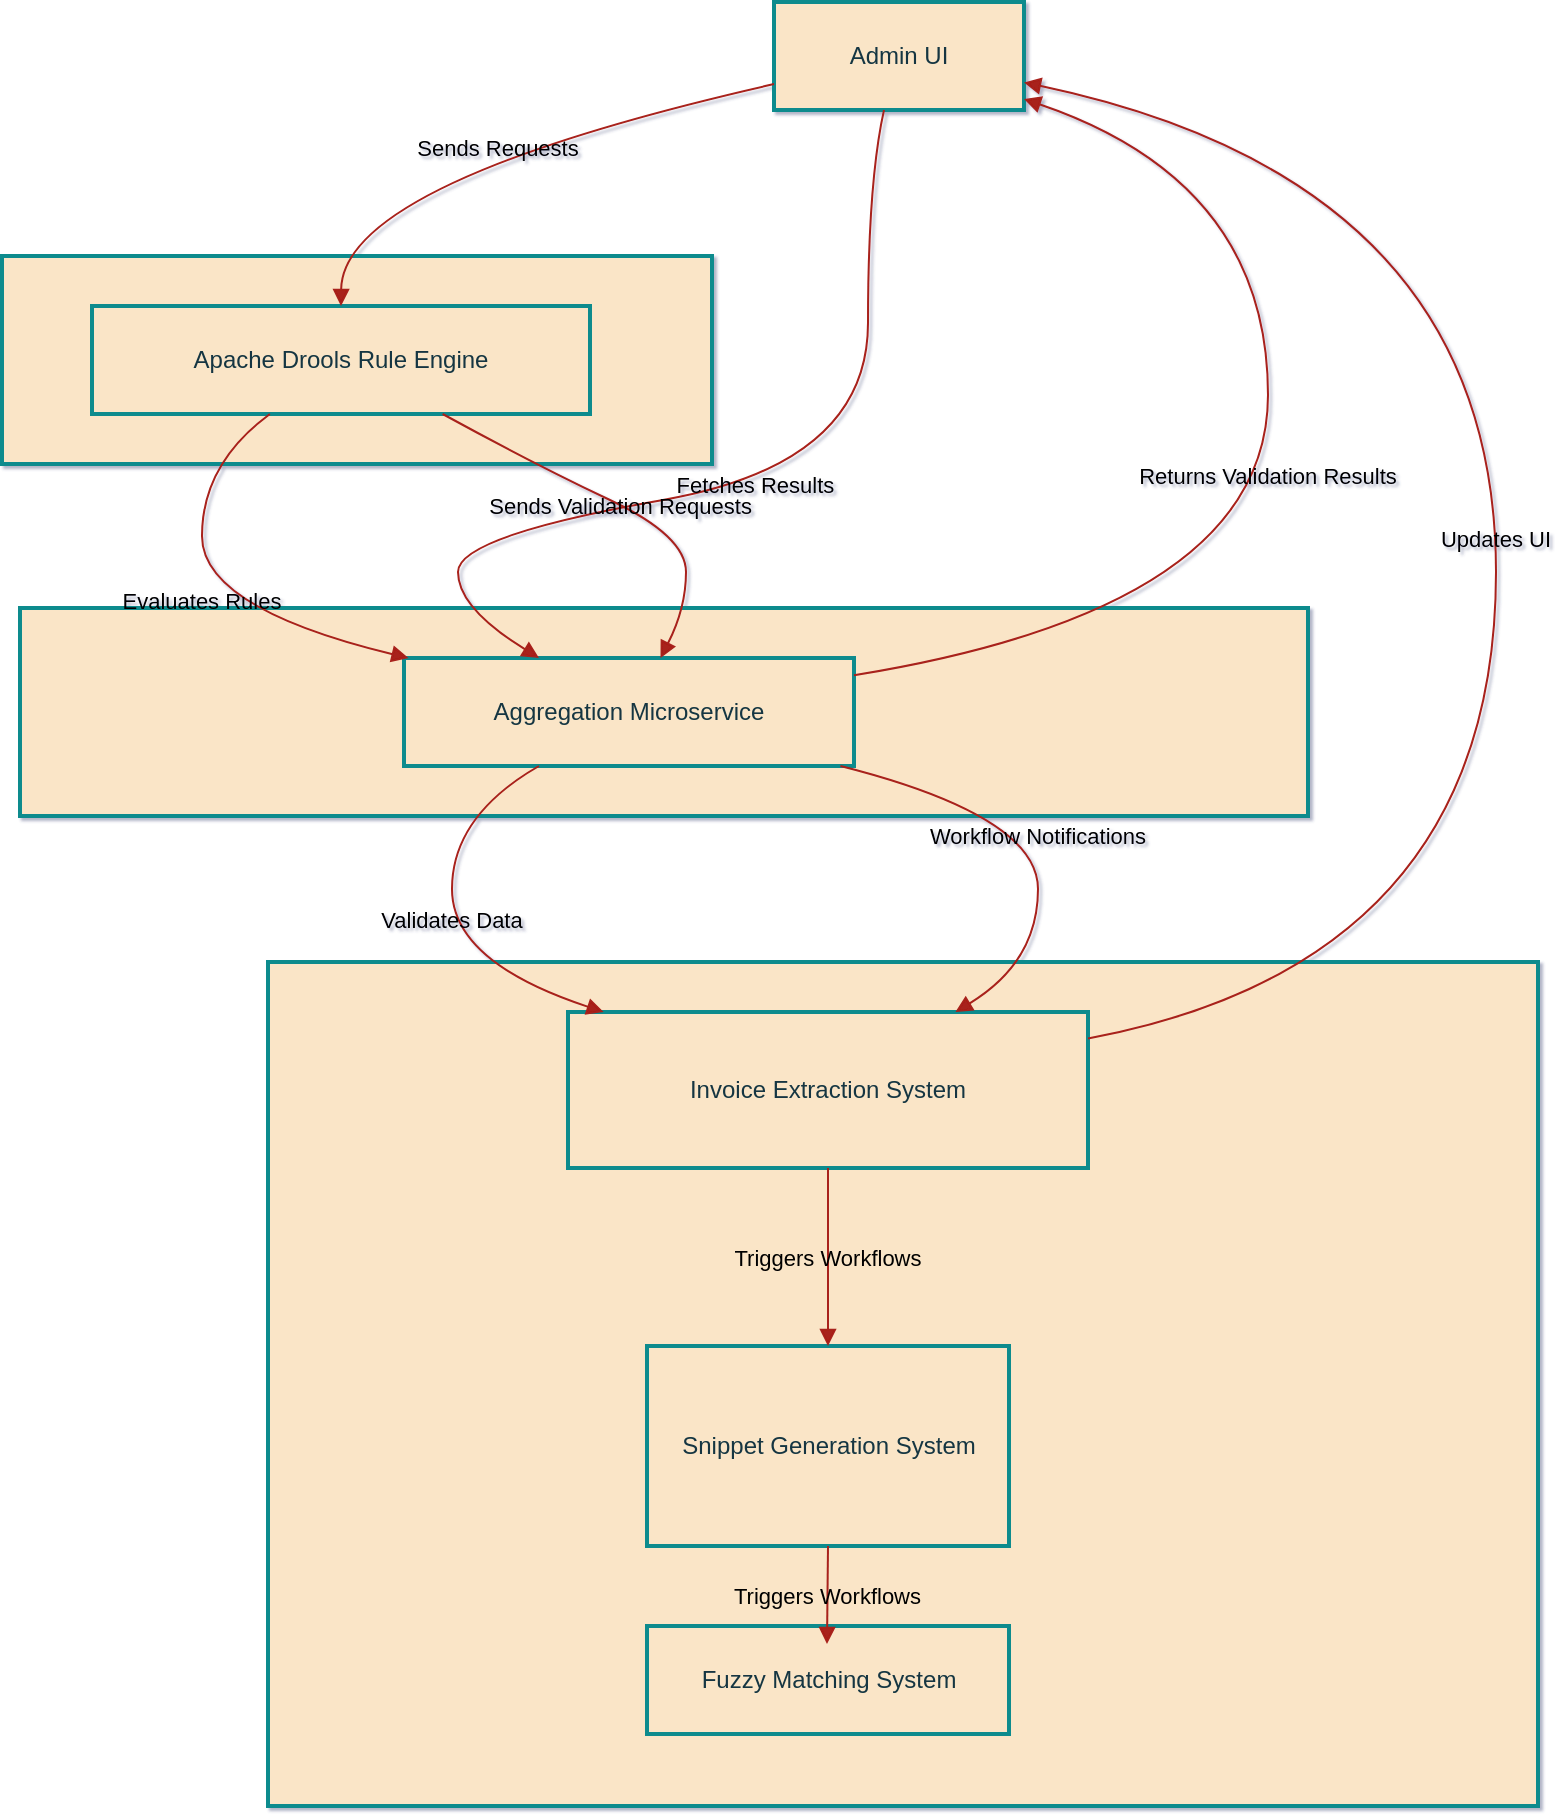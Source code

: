 <mxfile version="28.0.4">
  <diagram name="Page-1" id="iA-MPZZufN237MOkfEqP">
    <mxGraphModel dx="1018" dy="655" grid="1" gridSize="10" guides="1" tooltips="1" connect="1" arrows="1" fold="1" page="1" pageScale="1" pageWidth="827" pageHeight="1169" background="#ffffff" math="0" shadow="1">
      <root>
        <mxCell id="0" />
        <mxCell id="1" parent="0" />
        <mxCell id="2" value="" style="whiteSpace=wrap;strokeWidth=2;labelBackgroundColor=none;fillColor=#FAE5C7;strokeColor=#0F8B8D;fontColor=#143642;" parent="1" vertex="1">
          <mxGeometry x="141" y="488" width="635" height="422" as="geometry" />
        </mxCell>
        <mxCell id="3" value="Microservices" style="whiteSpace=wrap;strokeWidth=2;labelBackgroundColor=none;fillColor=#FAE5C7;strokeColor=#0F8B8D;fontColor=#143642;" parent="1" vertex="1">
          <mxGeometry x="17" y="311" width="644" height="104" as="geometry" />
        </mxCell>
        <mxCell id="4" value="Rule Engine" style="whiteSpace=wrap;strokeWidth=2;labelBackgroundColor=none;fillColor=#FAE5C7;strokeColor=#0F8B8D;fontColor=#143642;" parent="1" vertex="1">
          <mxGeometry x="8" y="135" width="355" height="104" as="geometry" />
        </mxCell>
        <mxCell id="5" value="Admin UI" style="whiteSpace=wrap;strokeWidth=2;labelBackgroundColor=none;fillColor=#FAE5C7;strokeColor=#0F8B8D;fontColor=#143642;" parent="1" vertex="1">
          <mxGeometry x="394" y="8" width="125" height="54" as="geometry" />
        </mxCell>
        <mxCell id="6" value="Apache Drools Rule Engine" style="whiteSpace=wrap;strokeWidth=2;labelBackgroundColor=none;fillColor=#FAE5C7;strokeColor=#0F8B8D;fontColor=#143642;" parent="1" vertex="1">
          <mxGeometry x="53" y="160" width="249" height="54" as="geometry" />
        </mxCell>
        <mxCell id="7" value="Aggregation Microservice" style="whiteSpace=wrap;strokeWidth=2;labelBackgroundColor=none;fillColor=#FAE5C7;strokeColor=#0F8B8D;fontColor=#143642;" parent="1" vertex="1">
          <mxGeometry x="209" y="336" width="225" height="54" as="geometry" />
        </mxCell>
        <mxCell id="8" value="Invoice Extraction System" style="whiteSpace=wrap;strokeWidth=2;labelBackgroundColor=none;fillColor=#FAE5C7;strokeColor=#0F8B8D;fontColor=#143642;" parent="1" vertex="1">
          <mxGeometry x="291" y="513" width="260" height="78" as="geometry" />
        </mxCell>
        <mxCell id="9" value="Snippet Generation System" style="whiteSpace=wrap;strokeWidth=2;labelBackgroundColor=none;fillColor=#FAE5C7;strokeColor=#0F8B8D;fontColor=#143642;" parent="1" vertex="1">
          <mxGeometry x="330.5" y="680" width="181" height="100" as="geometry" />
        </mxCell>
        <mxCell id="10" value="Sends Requests" style="curved=1;startArrow=none;endArrow=block;exitX=0;exitY=0.76;entryX=0.5;entryY=-0.01;labelBackgroundColor=none;strokeColor=#A8201A;fontColor=default;" parent="1" source="5" target="6" edge="1">
          <mxGeometry relative="1" as="geometry">
            <Array as="points">
              <mxPoint x="178" y="98" />
            </Array>
          </mxGeometry>
        </mxCell>
        <mxCell id="11" value="Evaluates Rules" style="curved=1;startArrow=none;endArrow=block;exitX=0.36;exitY=0.99;entryX=0.01;entryY=0;labelBackgroundColor=none;strokeColor=#A8201A;fontColor=default;" parent="1" source="6" target="7" edge="1">
          <mxGeometry relative="1" as="geometry">
            <Array as="points">
              <mxPoint x="108" y="239" />
              <mxPoint x="108" y="311" />
            </Array>
          </mxGeometry>
        </mxCell>
        <mxCell id="12" value="Validates Data" style="curved=1;startArrow=none;endArrow=block;exitX=0.3;exitY=1;entryX=0.06;entryY=-0.01;labelBackgroundColor=none;strokeColor=#A8201A;fontColor=default;" parent="1" source="7" target="8" edge="1">
          <mxGeometry relative="1" as="geometry">
            <Array as="points">
              <mxPoint x="233" y="415" />
              <mxPoint x="233" y="488" />
            </Array>
          </mxGeometry>
        </mxCell>
        <mxCell id="13" value="Triggers Workflows" style="curved=1;startArrow=none;endArrow=block;exitX=0.5;exitY=0.99;entryX=0.5;entryY=0;labelBackgroundColor=none;strokeColor=#A8201A;fontColor=default;" parent="1" source="8" target="9" edge="1">
          <mxGeometry relative="1" as="geometry">
            <Array as="points" />
          </mxGeometry>
        </mxCell>
        <mxCell id="14" value="Fetches Results" style="curved=1;startArrow=none;endArrow=block;exitX=0.44;exitY=1;entryX=0.3;entryY=0;labelBackgroundColor=none;strokeColor=#A8201A;fontColor=default;" parent="1" source="5" target="7" edge="1">
          <mxGeometry relative="1" as="geometry">
            <Array as="points">
              <mxPoint x="441" y="98" />
              <mxPoint x="441" y="239" />
              <mxPoint x="236" y="275" />
              <mxPoint x="236" y="311" />
            </Array>
          </mxGeometry>
        </mxCell>
        <mxCell id="15" value="Returns Validation Results" style="curved=1;startArrow=none;endArrow=block;exitX=1;exitY=0.16;entryX=0.99;entryY=0.89;labelBackgroundColor=none;strokeColor=#A8201A;fontColor=default;" parent="1" source="7" target="5" edge="1">
          <mxGeometry relative="1" as="geometry">
            <Array as="points">
              <mxPoint x="641" y="311" />
              <mxPoint x="641" y="98" />
            </Array>
          </mxGeometry>
        </mxCell>
        <mxCell id="16" value="Sends Validation Requests" style="curved=1;startArrow=none;endArrow=block;exitX=0.7;exitY=0.99;entryX=0.57;entryY=0;labelBackgroundColor=none;strokeColor=#A8201A;fontColor=default;" parent="1" source="6" target="7" edge="1">
          <mxGeometry relative="1" as="geometry">
            <Array as="points">
              <mxPoint x="274" y="239" />
              <mxPoint x="350" y="275" />
              <mxPoint x="350" y="311" />
            </Array>
          </mxGeometry>
        </mxCell>
        <mxCell id="17" value="Workflow Notifications" style="curved=1;startArrow=none;endArrow=block;exitX=0.97;exitY=1;entryX=0.75;entryY=-0.01;labelBackgroundColor=none;strokeColor=#A8201A;fontColor=default;" parent="1" source="7" target="8" edge="1">
          <mxGeometry relative="1" as="geometry">
            <Array as="points">
              <mxPoint x="526" y="415" />
              <mxPoint x="526" y="488" />
            </Array>
          </mxGeometry>
        </mxCell>
        <mxCell id="18" value="Updates UI" style="curved=1;startArrow=none;endArrow=block;exitX=1;exitY=0.17;entryX=0.99;entryY=0.74;labelBackgroundColor=none;strokeColor=#A8201A;fontColor=default;" parent="1" source="8" target="5" edge="1">
          <mxGeometry relative="1" as="geometry">
            <Array as="points">
              <mxPoint x="755" y="488" />
              <mxPoint x="755" y="98" />
            </Array>
          </mxGeometry>
        </mxCell>
        <mxCell id="22lPZrHFp1BQaL37iid0-18" value="Fuzzy Matching System" style="whiteSpace=wrap;strokeWidth=2;labelBackgroundColor=none;fillColor=#FAE5C7;strokeColor=#0F8B8D;fontColor=#143642;" vertex="1" parent="1">
          <mxGeometry x="330.5" y="820" width="181" height="54" as="geometry" />
        </mxCell>
        <mxCell id="22lPZrHFp1BQaL37iid0-19" value="Triggers Workflows" style="curved=1;startArrow=none;endArrow=block;entryX=0.5;entryY=0;labelBackgroundColor=none;strokeColor=#A8201A;fontColor=default;exitX=0.5;exitY=1;exitDx=0;exitDy=0;" edge="1" parent="1" source="9">
          <mxGeometry relative="1" as="geometry">
            <Array as="points" />
            <mxPoint x="421" y="790" as="sourcePoint" />
            <mxPoint x="420.5" y="829" as="targetPoint" />
          </mxGeometry>
        </mxCell>
      </root>
    </mxGraphModel>
  </diagram>
</mxfile>
